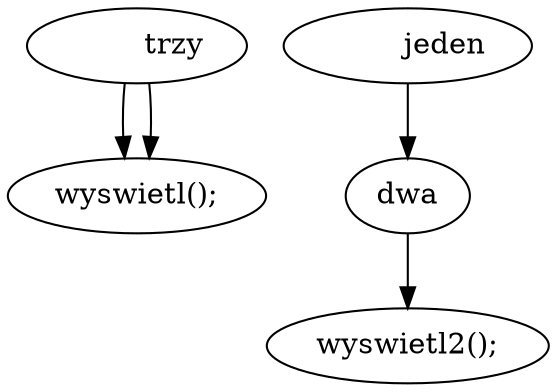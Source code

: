 digraph files_graph
{
"        trzy"->"wyswietl();" {
"        trzy"->"wyswietl();" {
"        jeden"->"dwa"->"wyswietl2();" {
}